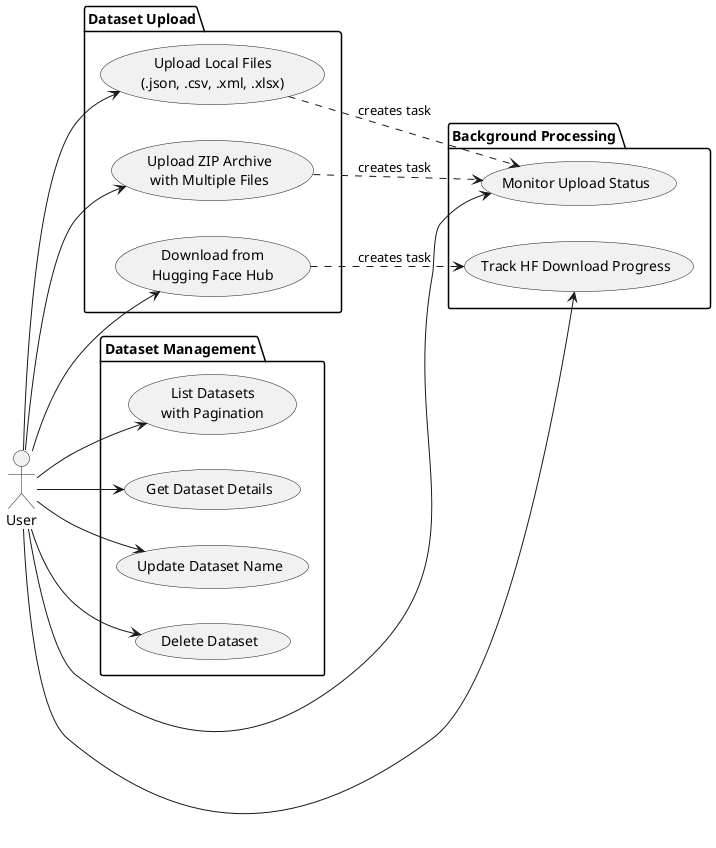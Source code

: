 @startuml use-cases-datasets
left to right direction
actor User

package "Dataset Upload" {
    usecase "Upload Local Files\n(.json, .csv, .xml, .xlsx)" as LocalUpload
    usecase "Upload ZIP Archive\nwith Multiple Files" as ZipUpload
    usecase "Download from\nHugging Face Hub" as HuggingFaceUpload
}

package "Dataset Management" {
    usecase "List Datasets\nwith Pagination" as ListDatasets
    usecase "Get Dataset Details" as GetDataset
    usecase "Update Dataset Name" as UpdateDataset
    usecase "Delete Dataset" as DeleteDataset
}

package "Background Processing" {
    usecase "Monitor Upload Status" as MonitorUpload
    usecase "Track HF Download Progress" as TrackHFProgress
}

User --> LocalUpload
User --> ZipUpload
User --> HuggingFaceUpload
User --> ListDatasets
User --> GetDataset
User --> UpdateDataset
User --> DeleteDataset
User --> MonitorUpload
User --> TrackHFProgress

LocalUpload ..> MonitorUpload : creates task
ZipUpload ..> MonitorUpload : creates task
HuggingFaceUpload ..> TrackHFProgress : creates task

@enduml